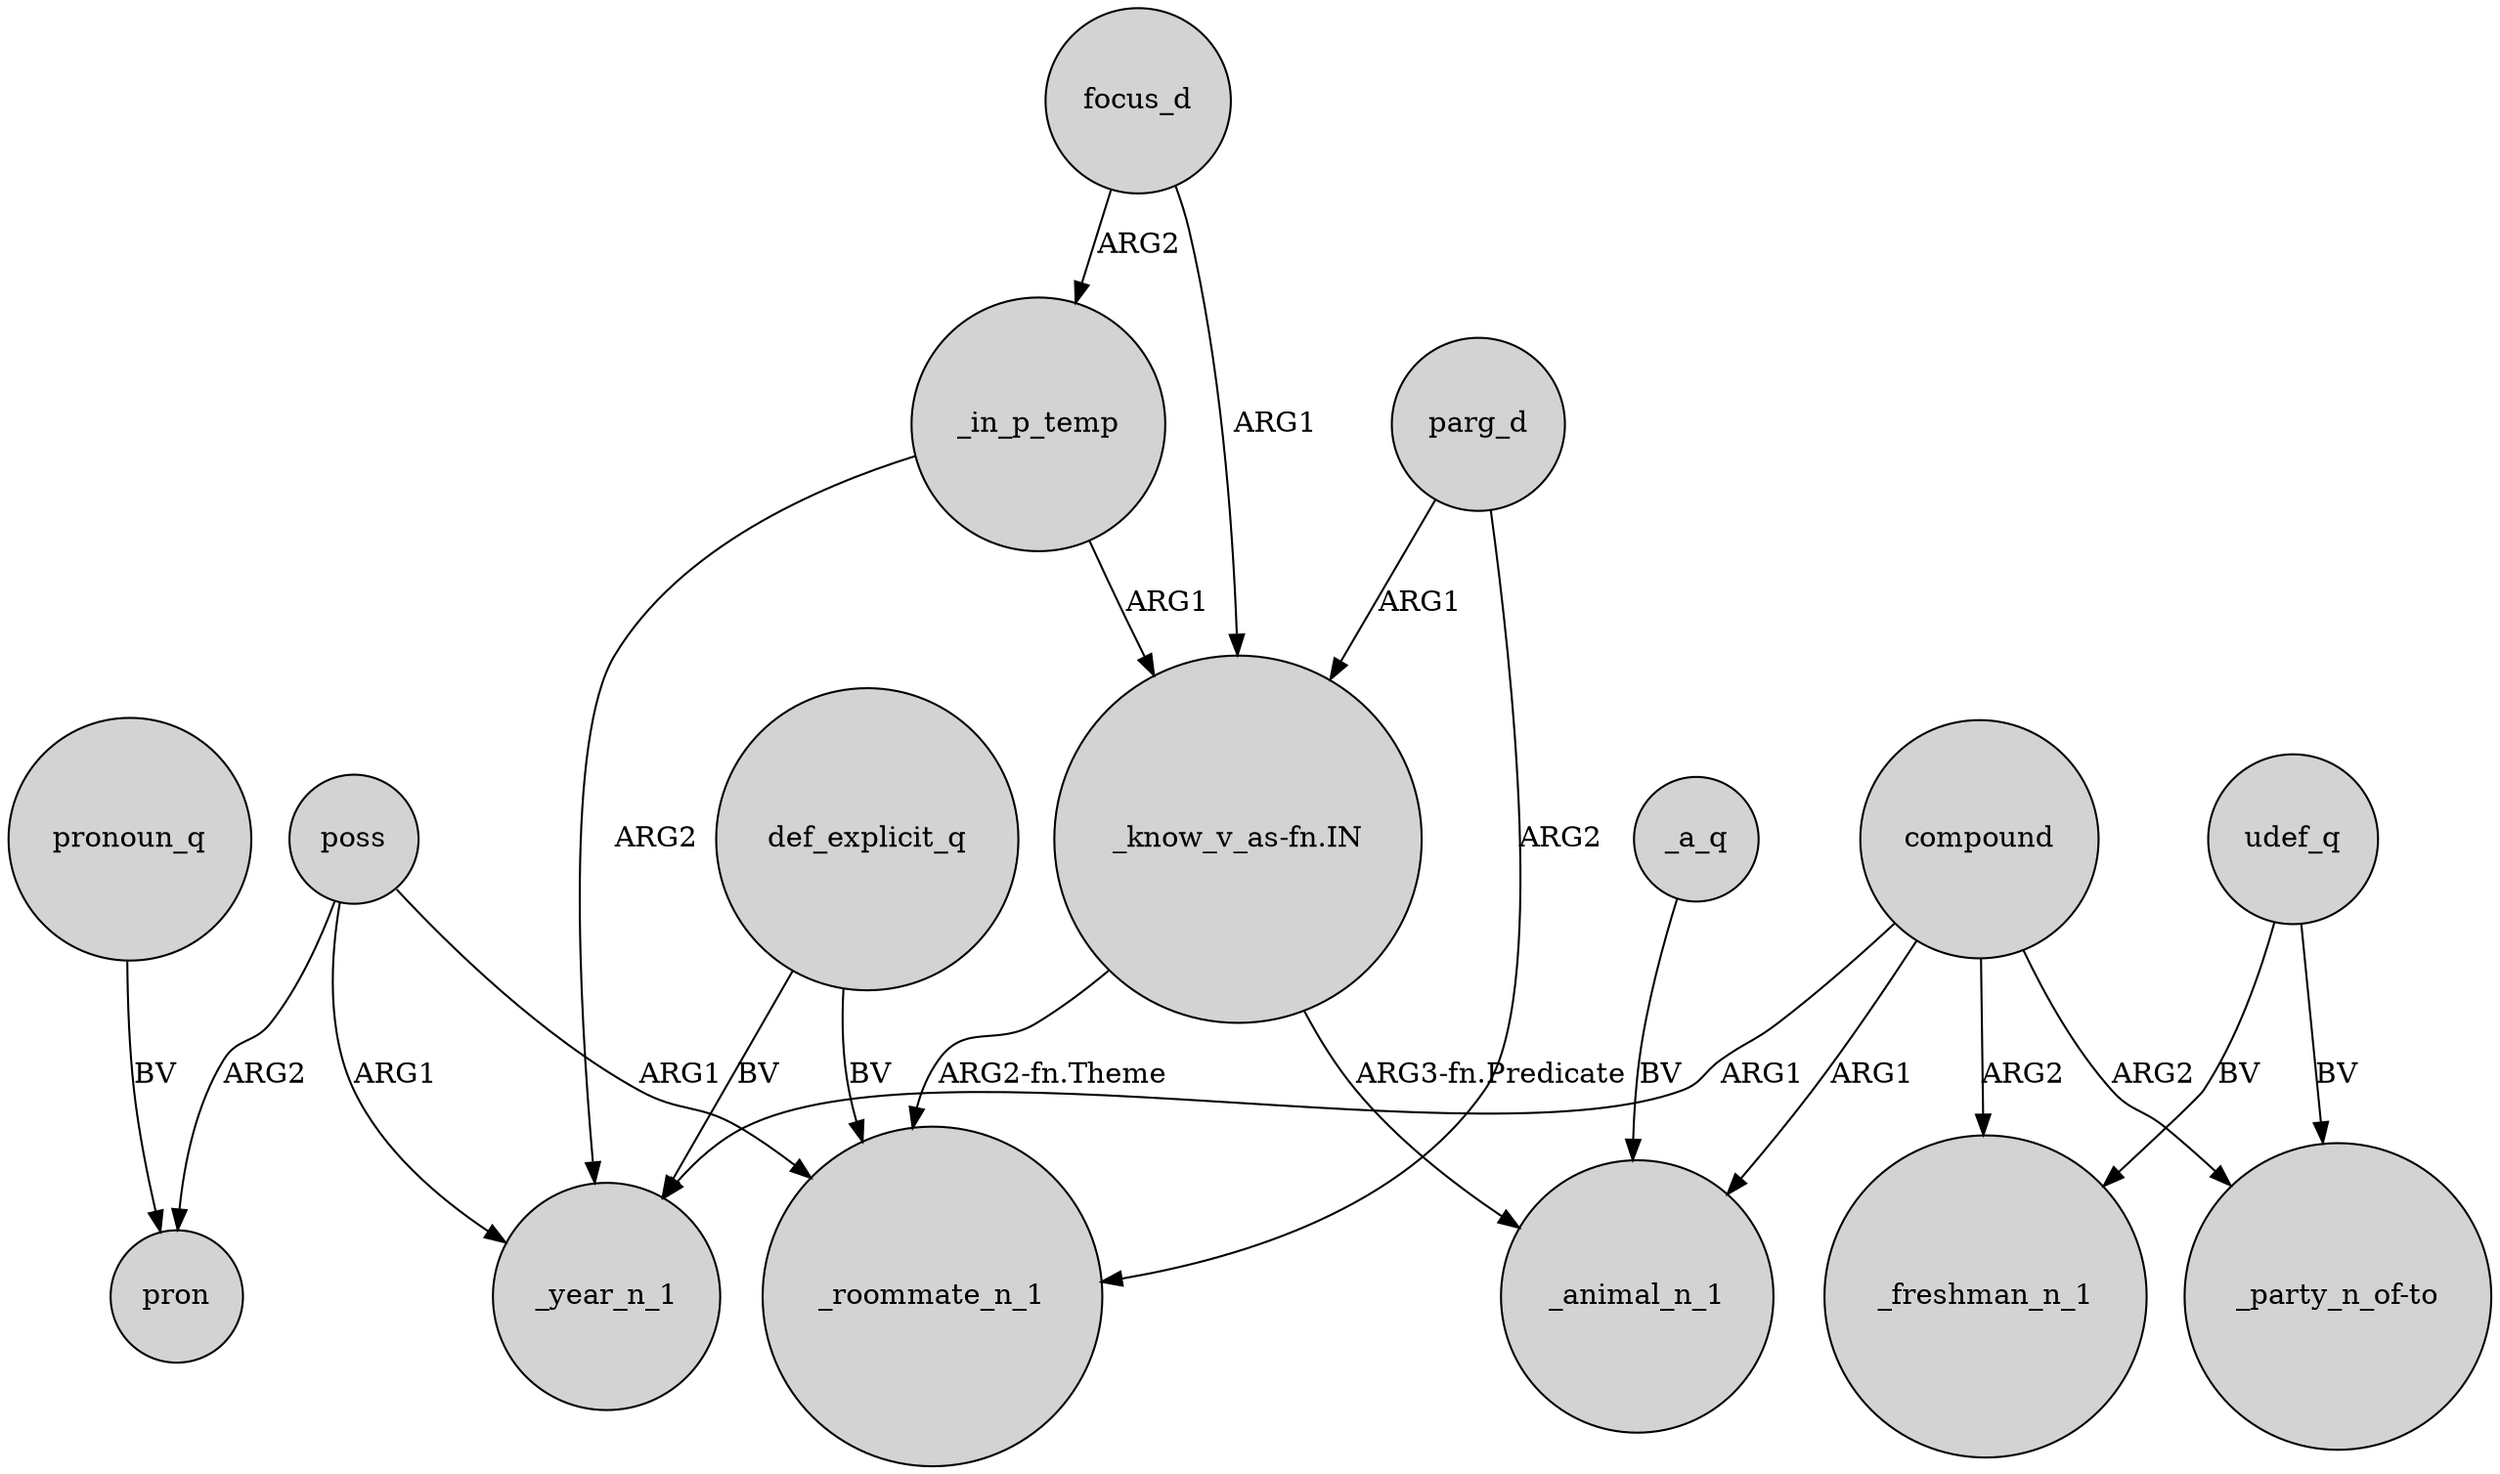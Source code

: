 digraph {
	node [shape=circle style=filled]
	"_know_v_as-fn.IN" -> _roommate_n_1 [label="ARG2-fn.Theme"]
	focus_d -> _in_p_temp [label=ARG2]
	focus_d -> "_know_v_as-fn.IN" [label=ARG1]
	compound -> _animal_n_1 [label=ARG1]
	poss -> pron [label=ARG2]
	udef_q -> "_party_n_of-to" [label=BV]
	poss -> _roommate_n_1 [label=ARG1]
	compound -> _freshman_n_1 [label=ARG2]
	parg_d -> "_know_v_as-fn.IN" [label=ARG1]
	poss -> _year_n_1 [label=ARG1]
	_in_p_temp -> _year_n_1 [label=ARG2]
	pronoun_q -> pron [label=BV]
	"_know_v_as-fn.IN" -> _animal_n_1 [label="ARG3-fn.Predicate"]
	_in_p_temp -> "_know_v_as-fn.IN" [label=ARG1]
	parg_d -> _roommate_n_1 [label=ARG2]
	udef_q -> _freshman_n_1 [label=BV]
	def_explicit_q -> _roommate_n_1 [label=BV]
	compound -> "_party_n_of-to" [label=ARG2]
	compound -> _year_n_1 [label=ARG1]
	_a_q -> _animal_n_1 [label=BV]
	def_explicit_q -> _year_n_1 [label=BV]
}
